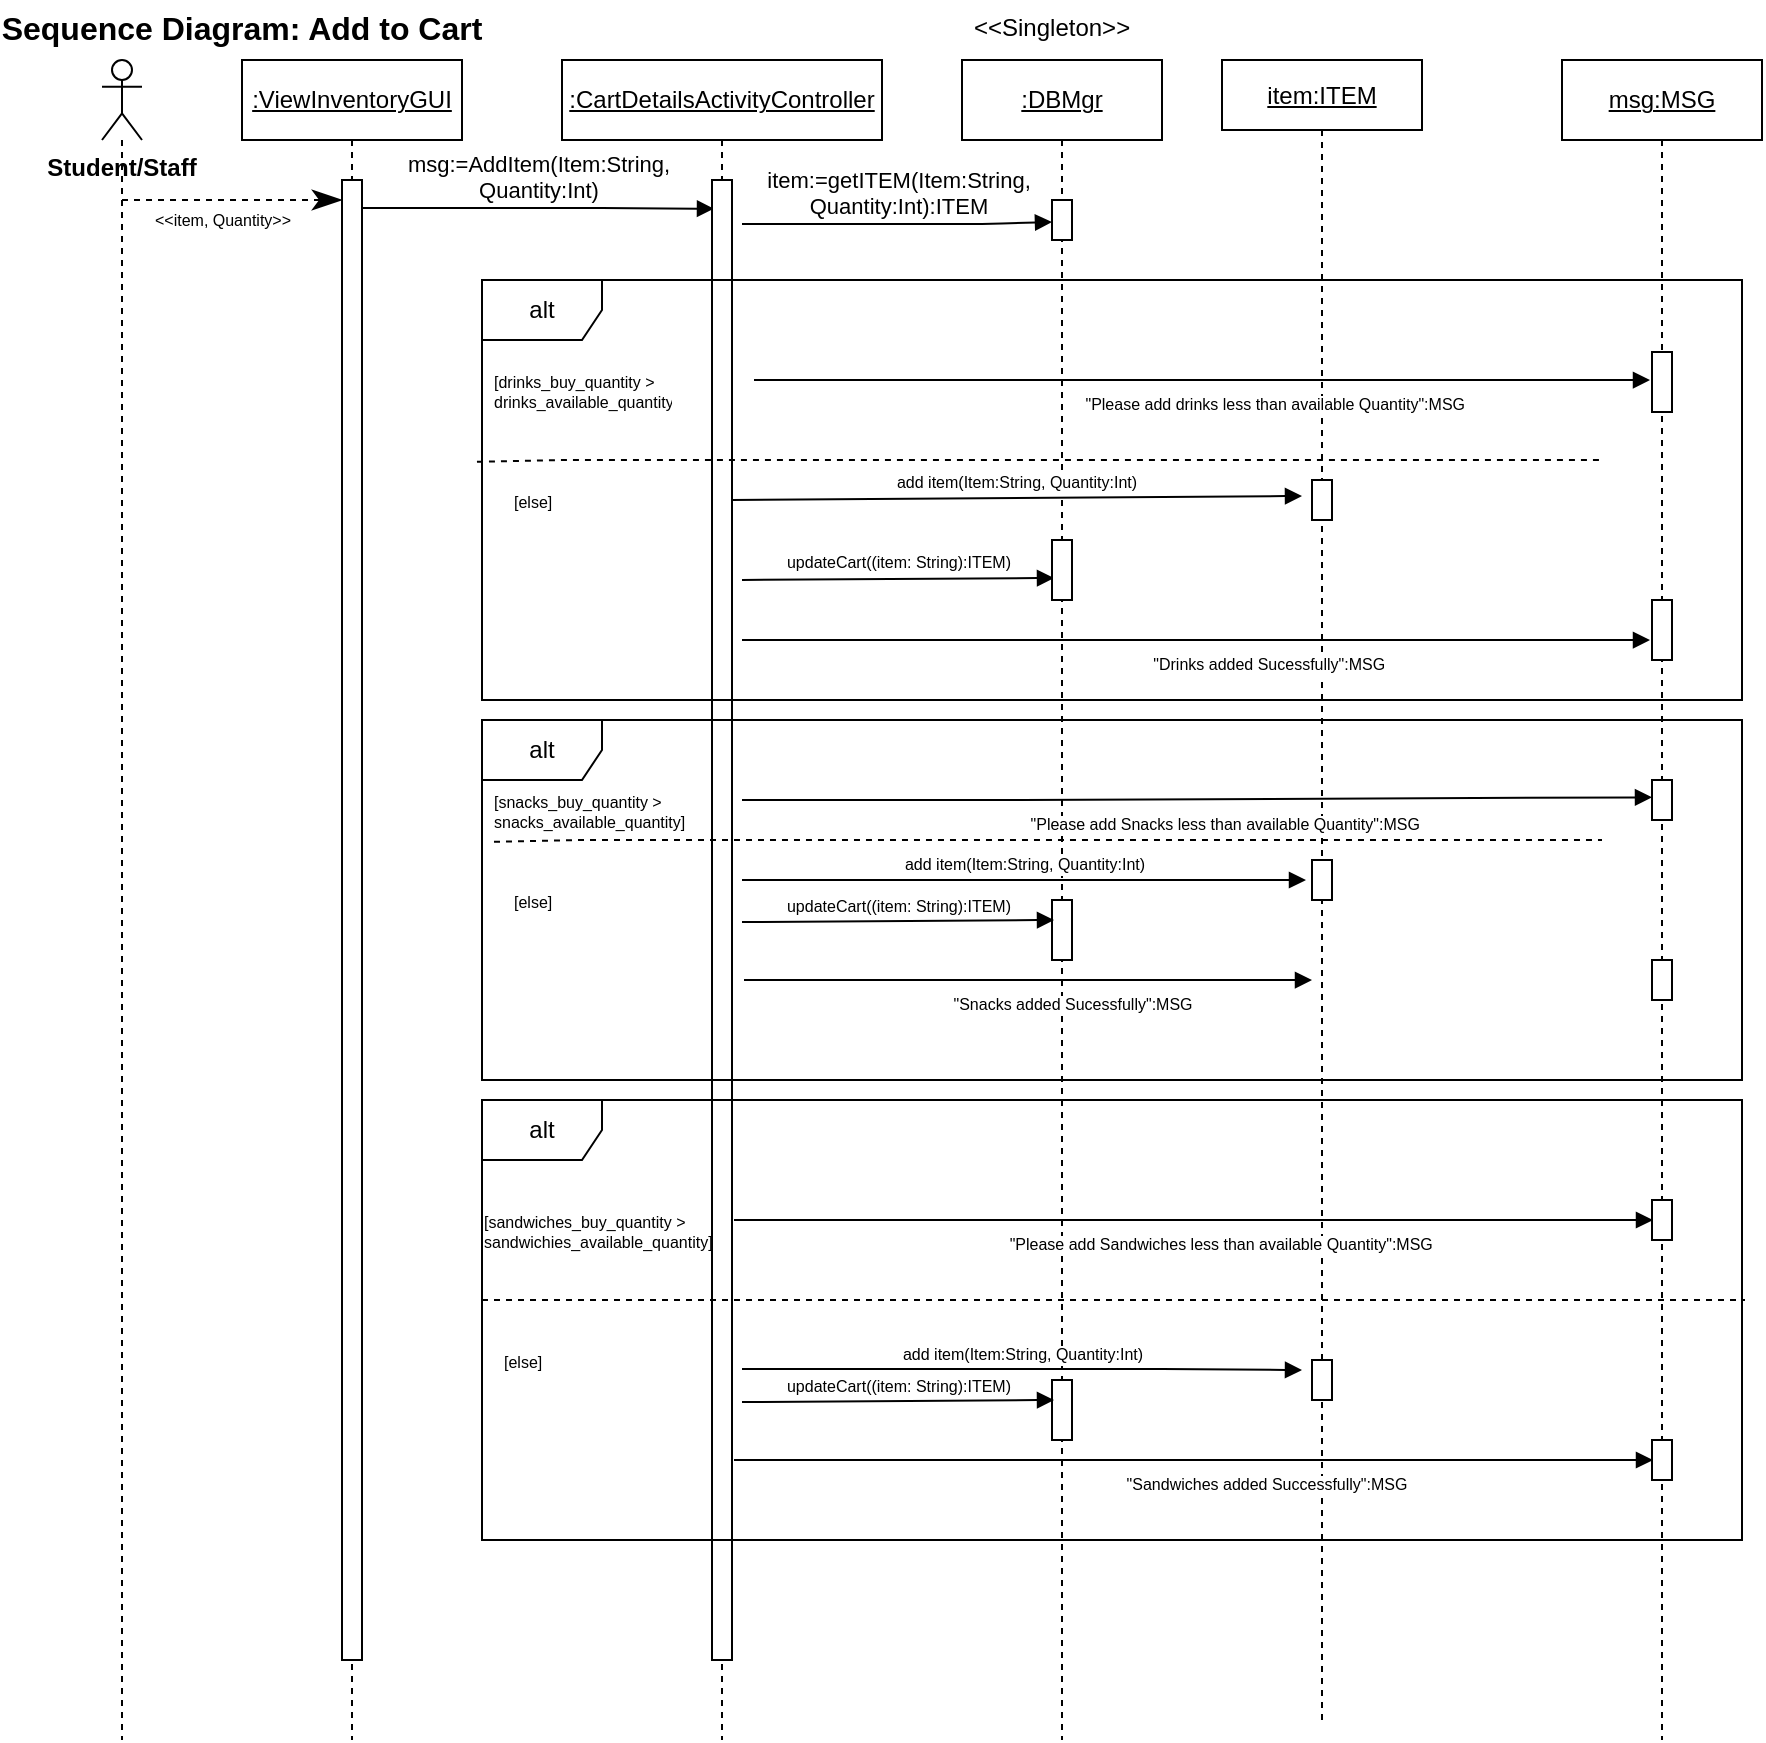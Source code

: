 <mxfile version="12.8.8" type="google"><diagram id="frrXr3dpNShRZiQxCdcG" name="Page-1"><mxGraphModel dx="946" dy="479" grid="1" gridSize="10" guides="1" tooltips="1" connect="1" arrows="1" fold="1" page="1" pageScale="1" pageWidth="1654" pageHeight="1169" math="0" shadow="0"><root><mxCell id="0"/><mxCell id="1" parent="0"/><mxCell id="8rivp3XKXtPc3q7dtzoa-1" value="&lt;u&gt;:ViewInventoryGUI&lt;/u&gt;" style="shape=umlLifeline;perimeter=lifelinePerimeter;whiteSpace=wrap;html=1;container=1;collapsible=0;recursiveResize=0;outlineConnect=0;size=40;" parent="1" vertex="1"><mxGeometry x="140" y="40" width="110" height="840" as="geometry"/></mxCell><mxCell id="8rivp3XKXtPc3q7dtzoa-9" value="" style="html=1;points=[];perimeter=orthogonalPerimeter;" parent="8rivp3XKXtPc3q7dtzoa-1" vertex="1"><mxGeometry x="50" y="60" width="10" height="740" as="geometry"/></mxCell><mxCell id="8rivp3XKXtPc3q7dtzoa-11" value="msg:=AddItem(Item:String,&lt;br&gt;Quantity:Int)" style="html=1;verticalAlign=bottom;endArrow=block;entryX=0.1;entryY=0.014;entryDx=0;entryDy=0;entryPerimeter=0;" parent="8rivp3XKXtPc3q7dtzoa-1" edge="1"><mxGeometry width="80" relative="1" as="geometry"><mxPoint x="60" y="74" as="sourcePoint"/><mxPoint x="236" y="74.36" as="targetPoint"/><Array as="points"><mxPoint x="170" y="74"/></Array></mxGeometry></mxCell><mxCell id="8rivp3XKXtPc3q7dtzoa-5" value="&lt;u&gt;:CartDetailsActivityController&lt;/u&gt;" style="shape=umlLifeline;perimeter=lifelinePerimeter;whiteSpace=wrap;html=1;container=1;collapsible=0;recursiveResize=0;outlineConnect=0;" parent="1" vertex="1"><mxGeometry x="300" y="40" width="160" height="840" as="geometry"/></mxCell><mxCell id="8rivp3XKXtPc3q7dtzoa-10" value="" style="html=1;points=[];perimeter=orthogonalPerimeter;" parent="8rivp3XKXtPc3q7dtzoa-5" vertex="1"><mxGeometry x="75" y="60" width="10" height="740" as="geometry"/></mxCell><mxCell id="UEzuIRDpmmahUck6uQ4O-2" value="item:=getITEM(Item:String,&lt;br&gt;Quantity:Int):ITEM" style="html=1;verticalAlign=bottom;endArrow=block;entryX=0;entryY=0.55;entryDx=0;entryDy=0;entryPerimeter=0;" parent="8rivp3XKXtPc3q7dtzoa-5" edge="1"><mxGeometry width="80" relative="1" as="geometry"><mxPoint x="90" y="82" as="sourcePoint"/><mxPoint x="245" y="81" as="targetPoint"/><Array as="points"><mxPoint x="170" y="82"/><mxPoint x="210" y="82"/></Array></mxGeometry></mxCell><mxCell id="UEzuIRDpmmahUck6uQ4O-22" value="updateCart((item: String):ITEM)" style="html=1;verticalAlign=bottom;endArrow=block;fontSize=8;entryX=0.1;entryY=0.633;entryDx=0;entryDy=0;entryPerimeter=0;" parent="8rivp3XKXtPc3q7dtzoa-5" target="UEzuIRDpmmahUck6uQ4O-21" edge="1"><mxGeometry width="80" relative="1" as="geometry"><mxPoint x="90" y="260" as="sourcePoint"/><mxPoint x="170" y="260" as="targetPoint"/></mxGeometry></mxCell><mxCell id="UEzuIRDpmmahUck6uQ4O-51" value="alt" style="shape=umlFrame;whiteSpace=wrap;html=1;" parent="8rivp3XKXtPc3q7dtzoa-5" vertex="1"><mxGeometry x="-40" y="520" width="630" height="220" as="geometry"/></mxCell><mxCell id="UEzuIRDpmmahUck6uQ4O-40" value="[sandwiches_buy_quantity &gt;&#10;sandwichies_available_quantity]" style="text;strokeColor=none;fillColor=none;align=left;verticalAlign=top;spacingLeft=4;spacingRight=4;overflow=hidden;rotatable=0;points=[[0,0.5],[1,0.5]];portConstraint=eastwest;fontSize=8;" parent="8rivp3XKXtPc3q7dtzoa-5" vertex="1"><mxGeometry x="-45" y="570" width="130" height="30" as="geometry"/></mxCell><mxCell id="8rivp3XKXtPc3q7dtzoa-6" value="&lt;u&gt;msg:MSG&lt;/u&gt;" style="shape=umlLifeline;perimeter=lifelinePerimeter;whiteSpace=wrap;html=1;container=1;collapsible=0;recursiveResize=0;outlineConnect=0;" parent="1" vertex="1"><mxGeometry x="800" y="40" width="100" height="840" as="geometry"/></mxCell><mxCell id="UEzuIRDpmmahUck6uQ4O-23" value="" style="html=1;points=[];perimeter=orthogonalPerimeter;fontSize=8;" parent="8rivp3XKXtPc3q7dtzoa-6" vertex="1"><mxGeometry x="45" y="270" width="10" height="30" as="geometry"/></mxCell><mxCell id="UEzuIRDpmmahUck6uQ4O-27" value="" style="html=1;points=[];perimeter=orthogonalPerimeter;fontSize=8;" parent="8rivp3XKXtPc3q7dtzoa-6" vertex="1"><mxGeometry x="45" y="360" width="10" height="20" as="geometry"/></mxCell><mxCell id="UEzuIRDpmmahUck6uQ4O-37" value="" style="html=1;points=[];perimeter=orthogonalPerimeter;fontSize=8;" parent="8rivp3XKXtPc3q7dtzoa-6" vertex="1"><mxGeometry x="45" y="450" width="10" height="20" as="geometry"/></mxCell><mxCell id="UEzuIRDpmmahUck6uQ4O-42" value="" style="html=1;points=[];perimeter=orthogonalPerimeter;fontSize=8;" parent="8rivp3XKXtPc3q7dtzoa-6" vertex="1"><mxGeometry x="45" y="570" width="10" height="20" as="geometry"/></mxCell><mxCell id="UEzuIRDpmmahUck6uQ4O-49" value="" style="html=1;points=[];perimeter=orthogonalPerimeter;fontSize=8;" parent="8rivp3XKXtPc3q7dtzoa-6" vertex="1"><mxGeometry x="45" y="690" width="10" height="20" as="geometry"/></mxCell><mxCell id="UEzuIRDpmmahUck6uQ4O-15" value="" style="html=1;points=[];perimeter=orthogonalPerimeter;fontSize=8;" parent="8rivp3XKXtPc3q7dtzoa-6" vertex="1"><mxGeometry x="45" y="146" width="10" height="30" as="geometry"/></mxCell><mxCell id="8rivp3XKXtPc3q7dtzoa-7" value="" style="shape=umlLifeline;participant=umlActor;perimeter=lifelinePerimeter;whiteSpace=wrap;html=1;container=1;collapsible=0;recursiveResize=0;verticalAlign=top;spacingTop=36;labelBackgroundColor=#ffffff;outlineConnect=0;" parent="1" vertex="1"><mxGeometry x="70" y="40" width="20" height="840" as="geometry"/></mxCell><mxCell id="8rivp3XKXtPc3q7dtzoa-8" value="&lt;u&gt;:DBMgr&lt;/u&gt;" style="shape=umlLifeline;perimeter=lifelinePerimeter;whiteSpace=wrap;html=1;container=1;collapsible=0;recursiveResize=0;outlineConnect=0;" parent="1" vertex="1"><mxGeometry x="500" y="40" width="100" height="840" as="geometry"/></mxCell><mxCell id="UEzuIRDpmmahUck6uQ4O-3" value="" style="html=1;points=[];perimeter=orthogonalPerimeter;" parent="8rivp3XKXtPc3q7dtzoa-8" vertex="1"><mxGeometry x="45" y="70" width="10" height="20" as="geometry"/></mxCell><mxCell id="UEzuIRDpmmahUck6uQ4O-21" value="" style="html=1;points=[];perimeter=orthogonalPerimeter;fontSize=8;" parent="8rivp3XKXtPc3q7dtzoa-8" vertex="1"><mxGeometry x="45" y="240" width="10" height="30" as="geometry"/></mxCell><mxCell id="UEzuIRDpmmahUck6uQ4O-35" value="" style="html=1;points=[];perimeter=orthogonalPerimeter;fontSize=8;" parent="8rivp3XKXtPc3q7dtzoa-8" vertex="1"><mxGeometry x="45" y="420" width="10" height="30" as="geometry"/></mxCell><mxCell id="UEzuIRDpmmahUck6uQ4O-47" value="" style="html=1;points=[];perimeter=orthogonalPerimeter;fontSize=8;" parent="8rivp3XKXtPc3q7dtzoa-8" vertex="1"><mxGeometry x="45" y="660" width="10" height="30" as="geometry"/></mxCell><mxCell id="UEzuIRDpmmahUck6uQ4O-1" value="&lt;u&gt;item:ITEM&lt;/u&gt;" style="shape=umlLifeline;perimeter=lifelinePerimeter;whiteSpace=wrap;html=1;container=1;collapsible=0;recursiveResize=0;outlineConnect=0;size=35;" parent="1" vertex="1"><mxGeometry x="630" y="40" width="100" height="830" as="geometry"/></mxCell><mxCell id="UEzuIRDpmmahUck6uQ4O-20" value="" style="html=1;points=[];perimeter=orthogonalPerimeter;fontSize=8;" parent="UEzuIRDpmmahUck6uQ4O-1" vertex="1"><mxGeometry x="45" y="210" width="10" height="20" as="geometry"/></mxCell><mxCell id="UEzuIRDpmmahUck6uQ4O-32" value="" style="html=1;points=[];perimeter=orthogonalPerimeter;fontSize=8;" parent="UEzuIRDpmmahUck6uQ4O-1" vertex="1"><mxGeometry x="45" y="400" width="10" height="20" as="geometry"/></mxCell><mxCell id="UEzuIRDpmmahUck6uQ4O-45" value="" style="html=1;points=[];perimeter=orthogonalPerimeter;fontSize=8;" parent="UEzuIRDpmmahUck6uQ4O-1" vertex="1"><mxGeometry x="45" y="650" width="10" height="20" as="geometry"/></mxCell><mxCell id="UEzuIRDpmmahUck6uQ4O-8" value="alt" style="shape=umlFrame;whiteSpace=wrap;html=1;" parent="1" vertex="1"><mxGeometry x="260" y="150" width="630" height="210" as="geometry"/></mxCell><mxCell id="UEzuIRDpmmahUck6uQ4O-9" value="[drinks_buy_quantity &gt;&#10;drinks_available_quantity]" style="text;strokeColor=none;fillColor=none;align=left;verticalAlign=top;spacingLeft=4;spacingRight=4;overflow=hidden;rotatable=0;points=[[0,0.5],[1,0.5]];portConstraint=eastwest;fontSize=8;" parent="1" vertex="1"><mxGeometry x="260" y="190" width="100" height="26" as="geometry"/></mxCell><mxCell id="UEzuIRDpmmahUck6uQ4O-10" value="&amp;nbsp;&quot;Please add drinks less than available Quantity&quot;:MSG" style="html=1;verticalAlign=bottom;endArrow=block;fontSize=8;entryX=-0.1;entryY=0.467;entryDx=0;entryDy=0;entryPerimeter=0;" parent="1" target="UEzuIRDpmmahUck6uQ4O-15" edge="1"><mxGeometry x="0.157" y="-20" width="80" relative="1" as="geometry"><mxPoint x="396" y="200" as="sourcePoint"/><mxPoint x="476" y="200" as="targetPoint"/><Array as="points"><mxPoint x="540" y="200"/></Array><mxPoint as="offset"/></mxGeometry></mxCell><mxCell id="UEzuIRDpmmahUck6uQ4O-13" value="" style="endArrow=none;dashed=1;html=1;fontSize=8;exitX=-0.004;exitY=0.433;exitDx=0;exitDy=0;exitPerimeter=0;" parent="1" source="UEzuIRDpmmahUck6uQ4O-8" edge="1"><mxGeometry width="50" height="50" relative="1" as="geometry"><mxPoint x="270" y="240" as="sourcePoint"/><mxPoint x="819" y="240" as="targetPoint"/><Array as="points"><mxPoint x="300" y="240"/><mxPoint x="560" y="240"/></Array></mxGeometry></mxCell><mxCell id="UEzuIRDpmmahUck6uQ4O-14" value="[else]" style="text;strokeColor=none;fillColor=none;align=left;verticalAlign=top;spacingLeft=4;spacingRight=4;overflow=hidden;rotatable=0;points=[[0,0.5],[1,0.5]];portConstraint=eastwest;fontSize=8;" parent="1" vertex="1"><mxGeometry x="270" y="250" width="100" height="30" as="geometry"/></mxCell><mxCell id="UEzuIRDpmmahUck6uQ4O-24" value="&amp;nbsp;&quot;Drinks added Sucessfully&quot;:MSG" style="html=1;verticalAlign=bottom;endArrow=block;fontSize=8;entryX=-0.1;entryY=0.667;entryDx=0;entryDy=0;entryPerimeter=0;" parent="1" target="UEzuIRDpmmahUck6uQ4O-23" edge="1"><mxGeometry x="0.157" y="-20" width="80" relative="1" as="geometry"><mxPoint x="390" y="330" as="sourcePoint"/><mxPoint x="668" y="330.01" as="targetPoint"/><Array as="points"><mxPoint x="534" y="330"/></Array><mxPoint as="offset"/></mxGeometry></mxCell><mxCell id="UEzuIRDpmmahUck6uQ4O-25" value="[snacks_buy_quantity &gt;&#10;snacks_available_quantity]" style="text;strokeColor=none;fillColor=none;align=left;verticalAlign=top;spacingLeft=4;spacingRight=4;overflow=hidden;rotatable=0;points=[[0,0.5],[1,0.5]];portConstraint=eastwest;fontSize=8;" parent="1" vertex="1"><mxGeometry x="260" y="400" width="110" height="30" as="geometry"/></mxCell><mxCell id="UEzuIRDpmmahUck6uQ4O-26" value="&amp;nbsp;&quot;Please add Snacks less than available Quantity&quot;:MSG" style="html=1;verticalAlign=bottom;endArrow=block;fontSize=8;entryX=0;entryY=0.433;entryDx=0;entryDy=0;entryPerimeter=0;" parent="1" target="UEzuIRDpmmahUck6uQ4O-27" edge="1"><mxGeometry x="0.053" y="-20" width="80" relative="1" as="geometry"><mxPoint x="390" y="410" as="sourcePoint"/><mxPoint x="670" y="393" as="targetPoint"/><Array as="points"><mxPoint x="520" y="410"/></Array><mxPoint as="offset"/></mxGeometry></mxCell><mxCell id="UEzuIRDpmmahUck6uQ4O-30" value="[else]" style="text;strokeColor=none;fillColor=none;align=left;verticalAlign=top;spacingLeft=4;spacingRight=4;overflow=hidden;rotatable=0;points=[[0,0.5],[1,0.5]];portConstraint=eastwest;fontSize=8;" parent="1" vertex="1"><mxGeometry x="270" y="450" width="100" height="30" as="geometry"/></mxCell><mxCell id="UEzuIRDpmmahUck6uQ4O-31" value="add item(Item:String, Quantity:Int)" style="html=1;verticalAlign=bottom;endArrow=block;fontSize=8;" parent="1" edge="1"><mxGeometry width="80" relative="1" as="geometry"><mxPoint x="390" y="450" as="sourcePoint"/><mxPoint x="672" y="450" as="targetPoint"/></mxGeometry></mxCell><mxCell id="UEzuIRDpmmahUck6uQ4O-33" value="updateCart((item: String):ITEM)" style="html=1;verticalAlign=bottom;endArrow=block;fontSize=8;entryX=0.1;entryY=0.633;entryDx=0;entryDy=0;entryPerimeter=0;" parent="1" edge="1"><mxGeometry width="80" relative="1" as="geometry"><mxPoint x="390" y="471.01" as="sourcePoint"/><mxPoint x="546" y="470" as="targetPoint"/></mxGeometry></mxCell><mxCell id="UEzuIRDpmmahUck6uQ4O-36" value="&quot;Snacks added Sucessfully&quot;:MSG" style="html=1;verticalAlign=bottom;endArrow=block;fontSize=8;entryX=-0.1;entryY=0.667;entryDx=0;entryDy=0;entryPerimeter=0;" parent="1" edge="1"><mxGeometry x="0.157" y="-20" width="80" relative="1" as="geometry"><mxPoint x="391" y="500" as="sourcePoint"/><mxPoint x="675" y="500.01" as="targetPoint"/><Array as="points"><mxPoint x="535" y="500"/></Array><mxPoint as="offset"/></mxGeometry></mxCell><mxCell id="UEzuIRDpmmahUck6uQ4O-38" value="alt" style="shape=umlFrame;whiteSpace=wrap;html=1;" parent="1" vertex="1"><mxGeometry x="260" y="370" width="630" height="180" as="geometry"/></mxCell><mxCell id="UEzuIRDpmmahUck6uQ4O-39" value="" style="endArrow=none;dashed=1;html=1;fontSize=8;exitX=-0.004;exitY=0.433;exitDx=0;exitDy=0;exitPerimeter=0;" parent="1" edge="1"><mxGeometry width="50" height="50" relative="1" as="geometry"><mxPoint x="266" y="430.93" as="sourcePoint"/><mxPoint x="820" y="430" as="targetPoint"/><Array as="points"><mxPoint x="308.24" y="430"/><mxPoint x="568.24" y="430"/></Array></mxGeometry></mxCell><mxCell id="UEzuIRDpmmahUck6uQ4O-41" value="&amp;nbsp;&quot;Please add Sandwiches less than available Quantity&quot;:MSG" style="html=1;verticalAlign=bottom;endArrow=block;fontSize=8;" parent="1" edge="1"><mxGeometry x="0.053" y="-20" width="80" relative="1" as="geometry"><mxPoint x="386" y="620" as="sourcePoint"/><mxPoint x="845.5" y="620" as="targetPoint"/><Array as="points"><mxPoint x="516" y="620"/><mxPoint x="586" y="620"/></Array><mxPoint as="offset"/></mxGeometry></mxCell><mxCell id="UEzuIRDpmmahUck6uQ4O-43" value="add item(Item:String, Quantity:Int)" style="html=1;verticalAlign=bottom;endArrow=block;fontSize=8;" parent="1" edge="1"><mxGeometry width="80" relative="1" as="geometry"><mxPoint x="390" y="694.5" as="sourcePoint"/><mxPoint x="670" y="695" as="targetPoint"/><Array as="points"><mxPoint x="590" y="694.5"/></Array></mxGeometry></mxCell><mxCell id="UEzuIRDpmmahUck6uQ4O-44" value="[else]" style="text;strokeColor=none;fillColor=none;align=left;verticalAlign=top;spacingLeft=4;spacingRight=4;overflow=hidden;rotatable=0;points=[[0,0.5],[1,0.5]];portConstraint=eastwest;fontSize=8;" parent="1" vertex="1"><mxGeometry x="265" y="680" width="100" height="30" as="geometry"/></mxCell><mxCell id="UEzuIRDpmmahUck6uQ4O-46" value="updateCart((item: String):ITEM)" style="html=1;verticalAlign=bottom;endArrow=block;fontSize=8;entryX=0.1;entryY=0.633;entryDx=0;entryDy=0;entryPerimeter=0;" parent="1" edge="1"><mxGeometry width="80" relative="1" as="geometry"><mxPoint x="390" y="711.01" as="sourcePoint"/><mxPoint x="546" y="710" as="targetPoint"/></mxGeometry></mxCell><mxCell id="UEzuIRDpmmahUck6uQ4O-48" value="&quot;Sandwiches added Successfully&quot;:MSG" style="html=1;verticalAlign=bottom;endArrow=block;fontSize=8;" parent="1" edge="1"><mxGeometry x="0.157" y="-20" width="80" relative="1" as="geometry"><mxPoint x="386" y="740" as="sourcePoint"/><mxPoint x="845.5" y="740" as="targetPoint"/><Array as="points"><mxPoint x="530" y="740"/></Array><mxPoint as="offset"/></mxGeometry></mxCell><mxCell id="UEzuIRDpmmahUck6uQ4O-55" value="&amp;lt;&amp;lt;item, Quantity&amp;gt;&amp;gt;" style="endArrow=classicThin;endSize=12;dashed=1;html=1;fontSize=8;endFill=1;" parent="1" edge="1"><mxGeometry x="-0.091" y="-10" width="160" relative="1" as="geometry"><mxPoint x="80" y="110" as="sourcePoint"/><mxPoint x="190" y="110" as="targetPoint"/><mxPoint as="offset"/></mxGeometry></mxCell><mxCell id="UNz6Z7rIRSztoMAP8xEW-5" value="Student/Staff" style="text;align=center;fontStyle=1;verticalAlign=middle;spacingLeft=3;spacingRight=3;strokeColor=none;rotatable=0;points=[[0,0.5],[1,0.5]];portConstraint=eastwest;" vertex="1" parent="1"><mxGeometry x="40" y="80" width="80" height="26" as="geometry"/></mxCell><mxCell id="UEzuIRDpmmahUck6uQ4O-19" value="add item(Item:String, Quantity:Int)" style="html=1;verticalAlign=bottom;endArrow=block;fontSize=8;" parent="1" edge="1"><mxGeometry width="80" relative="1" as="geometry"><mxPoint x="385" y="260" as="sourcePoint"/><mxPoint x="670" y="258" as="targetPoint"/></mxGeometry></mxCell><mxCell id="UNz6Z7rIRSztoMAP8xEW-9" value="&lt;&lt;Singleton&gt;&gt;" style="text;strokeColor=none;fillColor=none;align=left;verticalAlign=top;spacingLeft=4;spacingRight=4;overflow=hidden;rotatable=0;points=[[0,0.5],[1,0.5]];portConstraint=eastwest;" vertex="1" parent="1"><mxGeometry x="500" y="10" width="100" height="26" as="geometry"/></mxCell><mxCell id="UEzuIRDpmmahUck6uQ4O-50" value="" style="endArrow=none;dashed=1;html=1;fontSize=8;" parent="1" edge="1"><mxGeometry width="50" height="50" relative="1" as="geometry"><mxPoint x="260" y="660" as="sourcePoint"/><mxPoint x="891.5" y="660" as="targetPoint"/><Array as="points"><mxPoint x="344.24" y="660"/><mxPoint x="392" y="660"/><mxPoint x="604.24" y="660"/></Array></mxGeometry></mxCell><mxCell id="UNz6Z7rIRSztoMAP8xEW-12" value="Sequence Diagram: Add to Cart" style="text;align=center;fontStyle=1;verticalAlign=middle;spacingLeft=3;spacingRight=3;strokeColor=none;rotatable=0;points=[[0,0.5],[1,0.5]];portConstraint=eastwest;fontSize=16;" vertex="1" parent="1"><mxGeometry x="100" y="10" width="80" height="26" as="geometry"/></mxCell></root></mxGraphModel></diagram></mxfile>